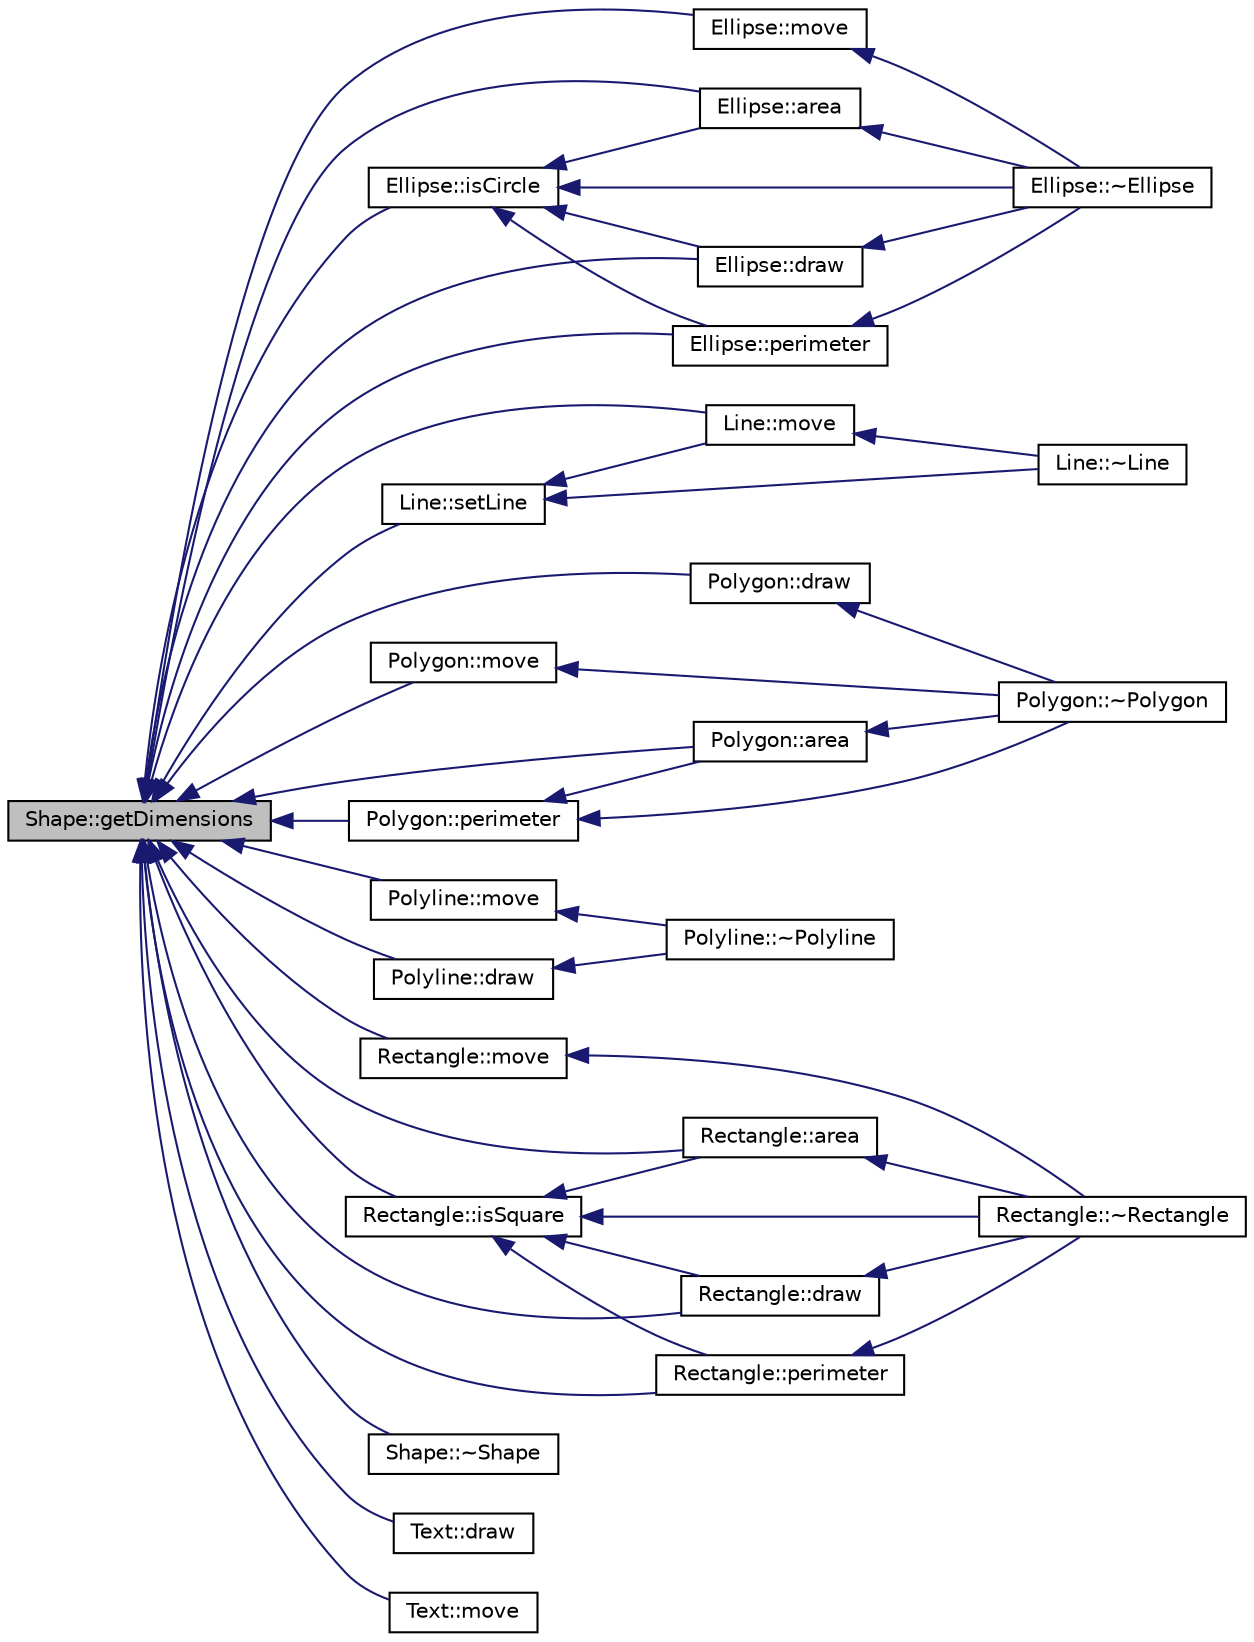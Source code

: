 digraph "Shape::getDimensions"
{
  edge [fontname="Helvetica",fontsize="10",labelfontname="Helvetica",labelfontsize="10"];
  node [fontname="Helvetica",fontsize="10",shape=record];
  rankdir="LR";
  Node1 [label="Shape::getDimensions",height=0.2,width=0.4,color="black", fillcolor="grey75", style="filled", fontcolor="black"];
  Node1 -> Node2 [dir="back",color="midnightblue",fontsize="10",style="solid",fontname="Helvetica"];
  Node2 [label="Ellipse::draw",height=0.2,width=0.4,color="black", fillcolor="white", style="filled",URL="$classEllipse.html#af1c5e06340b2df41aaf7de216ea62577",tooltip="Method draw: Class Ellipse  This method will draw an ellipse on the canvas. Returns nothing..."];
  Node2 -> Node3 [dir="back",color="midnightblue",fontsize="10",style="solid",fontname="Helvetica"];
  Node3 [label="Ellipse::~Ellipse",height=0.2,width=0.4,color="black", fillcolor="white", style="filled",URL="$classEllipse.html#a94271a8a2b16101a52491b7e81e28547",tooltip="Destructor ~Ellipse: Class Ellipse  Destructs the ellipse object.  PRE-CONDITIONS <none> ..."];
  Node1 -> Node4 [dir="back",color="midnightblue",fontsize="10",style="solid",fontname="Helvetica"];
  Node4 [label="Ellipse::move",height=0.2,width=0.4,color="black", fillcolor="white", style="filled",URL="$classEllipse.html#ad157c6d594be45c4cc23d4053b839baa",tooltip="Method move: Class Ellipse  This method will move an ellipse using the integer array passed as a para..."];
  Node4 -> Node3 [dir="back",color="midnightblue",fontsize="10",style="solid",fontname="Helvetica"];
  Node1 -> Node5 [dir="back",color="midnightblue",fontsize="10",style="solid",fontname="Helvetica"];
  Node5 [label="Ellipse::perimeter",height=0.2,width=0.4,color="black", fillcolor="white", style="filled",URL="$classEllipse.html#a989be9728c47165cb371583d95276616",tooltip="Method perimeter: Class Ellipse  This virtual method will calculate the perimeter of an ellipse..."];
  Node5 -> Node3 [dir="back",color="midnightblue",fontsize="10",style="solid",fontname="Helvetica"];
  Node1 -> Node6 [dir="back",color="midnightblue",fontsize="10",style="solid",fontname="Helvetica"];
  Node6 [label="Ellipse::area",height=0.2,width=0.4,color="black", fillcolor="white", style="filled",URL="$classEllipse.html#adc035e56be53308cbd3557c9df732670",tooltip="Method area: Class Ellipse  This virtual method will calculate the area of a ellipse, which is always zero.  PRE-CONDITIONS <none> "];
  Node6 -> Node3 [dir="back",color="midnightblue",fontsize="10",style="solid",fontname="Helvetica"];
  Node1 -> Node7 [dir="back",color="midnightblue",fontsize="10",style="solid",fontname="Helvetica"];
  Node7 [label="Ellipse::isCircle",height=0.2,width=0.4,color="black", fillcolor="white", style="filled",URL="$classEllipse.html#aeeae8b905e6e3a773d5ca6f693048e1f",tooltip="Method isCircle: Class Ellipse  This method will check if a ellipse is also a circle. Returns bool value.  PRE-CONDITIONS <none> "];
  Node7 -> Node2 [dir="back",color="midnightblue",fontsize="10",style="solid",fontname="Helvetica"];
  Node7 -> Node5 [dir="back",color="midnightblue",fontsize="10",style="solid",fontname="Helvetica"];
  Node7 -> Node6 [dir="back",color="midnightblue",fontsize="10",style="solid",fontname="Helvetica"];
  Node7 -> Node3 [dir="back",color="midnightblue",fontsize="10",style="solid",fontname="Helvetica"];
  Node1 -> Node8 [dir="back",color="midnightblue",fontsize="10",style="solid",fontname="Helvetica"];
  Node8 [label="Line::setLine",height=0.2,width=0.4,color="black", fillcolor="white", style="filled",URL="$classLine.html#acd74708184a645a711d19209cfd45b47",tooltip="Method setLine: Class Line  This method will set the line using the points saved privately in Line..."];
  Node8 -> Node9 [dir="back",color="midnightblue",fontsize="10",style="solid",fontname="Helvetica"];
  Node9 [label="Line::move",height=0.2,width=0.4,color="black", fillcolor="white", style="filled",URL="$classLine.html#acb7d2077deceacc5525125c04435a0e8",tooltip="Method move: Class Line  This method will move a line using the integer array passed as a parameter t..."];
  Node9 -> Node10 [dir="back",color="midnightblue",fontsize="10",style="solid",fontname="Helvetica"];
  Node10 [label="Line::~Line",height=0.2,width=0.4,color="black", fillcolor="white", style="filled",URL="$classLine.html#aabe85f48d22d92b62257091f48174fac",tooltip="Destructor ~Line: Class Line  Destructs the line object.  PRE-CONDITIONS <none> "];
  Node8 -> Node10 [dir="back",color="midnightblue",fontsize="10",style="solid",fontname="Helvetica"];
  Node1 -> Node9 [dir="back",color="midnightblue",fontsize="10",style="solid",fontname="Helvetica"];
  Node1 -> Node11 [dir="back",color="midnightblue",fontsize="10",style="solid",fontname="Helvetica"];
  Node11 [label="Polygon::draw",height=0.2,width=0.4,color="black", fillcolor="white", style="filled",URL="$classPolygon.html#a23f848986c18b1e1cb7651535ce9d5a3",tooltip="Method draw: Class Polygon  This virtual method will draw a polygon on the canvas. Returns nothing.  PRE-CONDITIONS <none> "];
  Node11 -> Node12 [dir="back",color="midnightblue",fontsize="10",style="solid",fontname="Helvetica"];
  Node12 [label="Polygon::~Polygon",height=0.2,width=0.4,color="black", fillcolor="white", style="filled",URL="$classPolygon.html#ace39c67107966db12e13a183f496c3b0",tooltip="Destructor ~Polygon: Class Polygon  Destructs the polygon object.  PRE-CONDITIONS <none> ..."];
  Node1 -> Node13 [dir="back",color="midnightblue",fontsize="10",style="solid",fontname="Helvetica"];
  Node13 [label="Polygon::move",height=0.2,width=0.4,color="black", fillcolor="white", style="filled",URL="$classPolygon.html#a64214cb8f2bd677034b157ef10a59a36",tooltip="Method move: Class Polygon  This virtual method will move a polygon on the canvas. Returns nothing.  PRE-CONDITIONS int[] - array of integers holding coordinates. "];
  Node13 -> Node12 [dir="back",color="midnightblue",fontsize="10",style="solid",fontname="Helvetica"];
  Node1 -> Node14 [dir="back",color="midnightblue",fontsize="10",style="solid",fontname="Helvetica"];
  Node14 [label="Polygon::perimeter",height=0.2,width=0.4,color="black", fillcolor="white", style="filled",URL="$classPolygon.html#a3d0912c1640636dc24af3da2e70e48fa",tooltip="Method perimeter: Class Polygon  This virtual method will calculate the perimeter of a polygon and re..."];
  Node14 -> Node15 [dir="back",color="midnightblue",fontsize="10",style="solid",fontname="Helvetica"];
  Node15 [label="Polygon::area",height=0.2,width=0.4,color="black", fillcolor="white", style="filled",URL="$classPolygon.html#a87cfa4190dfebb9c7c8a9a0355684942",tooltip="Method area: Class Polygon  This virtual method will calculate the area of a polygon and return the a..."];
  Node15 -> Node12 [dir="back",color="midnightblue",fontsize="10",style="solid",fontname="Helvetica"];
  Node14 -> Node12 [dir="back",color="midnightblue",fontsize="10",style="solid",fontname="Helvetica"];
  Node1 -> Node15 [dir="back",color="midnightblue",fontsize="10",style="solid",fontname="Helvetica"];
  Node1 -> Node16 [dir="back",color="midnightblue",fontsize="10",style="solid",fontname="Helvetica"];
  Node16 [label="Polyline::draw",height=0.2,width=0.4,color="black", fillcolor="white", style="filled",URL="$classPolyline.html#ae9869057dc8ab996141ca90ed080bf63",tooltip="Method draw: Class Polyline  This method will draw a polyline using the QPoint pointer stored in Poly..."];
  Node16 -> Node17 [dir="back",color="midnightblue",fontsize="10",style="solid",fontname="Helvetica"];
  Node17 [label="Polyline::~Polyline",height=0.2,width=0.4,color="black", fillcolor="white", style="filled",URL="$classPolyline.html#a1d23947e9e7e153e2404ea5bfc4c79e5",tooltip="Destructor ~Polyline: Class Polyline  Destructs the polyline object.  PRE-CONDITIONS <none> ..."];
  Node1 -> Node18 [dir="back",color="midnightblue",fontsize="10",style="solid",fontname="Helvetica"];
  Node18 [label="Polyline::move",height=0.2,width=0.4,color="black", fillcolor="white", style="filled",URL="$classPolyline.html#a8f6d6d9d1096b9abb32a727991cd706c",tooltip="Method move: Class Polyline  This method will move a polyline using the integer array passed as a par..."];
  Node18 -> Node17 [dir="back",color="midnightblue",fontsize="10",style="solid",fontname="Helvetica"];
  Node1 -> Node19 [dir="back",color="midnightblue",fontsize="10",style="solid",fontname="Helvetica"];
  Node19 [label="Rectangle::draw",height=0.2,width=0.4,color="black", fillcolor="white", style="filled",URL="$classRectangle.html#ab29376c2eef482411eeb94721bf8b8e4",tooltip="Method draw: Class Rectangle  This method will draw a Rectangle on the canvas. Returns nothing..."];
  Node19 -> Node20 [dir="back",color="midnightblue",fontsize="10",style="solid",fontname="Helvetica"];
  Node20 [label="Rectangle::~Rectangle",height=0.2,width=0.4,color="black", fillcolor="white", style="filled",URL="$classRectangle.html#a494c076b13aadf26efdce07d23c61ddd",tooltip="Destructor ~Rectangle: Class Rectangle  Destructs the rectangle object.  PRE-CONDITIONS <none> ..."];
  Node1 -> Node21 [dir="back",color="midnightblue",fontsize="10",style="solid",fontname="Helvetica"];
  Node21 [label="Rectangle::move",height=0.2,width=0.4,color="black", fillcolor="white", style="filled",URL="$classRectangle.html#ae06cf397b0d56127816836f6f9f63253",tooltip="Method move: Class Rectangle  This method will move a Rectangle on the canvas. Returns nothing..."];
  Node21 -> Node20 [dir="back",color="midnightblue",fontsize="10",style="solid",fontname="Helvetica"];
  Node1 -> Node22 [dir="back",color="midnightblue",fontsize="10",style="solid",fontname="Helvetica"];
  Node22 [label="Rectangle::perimeter",height=0.2,width=0.4,color="black", fillcolor="white", style="filled",URL="$classRectangle.html#a780c7f267cdd4bc530722ec539482b91",tooltip="Method perimeter: Class Rectangle  This virtual method will calculate the perimeter of a Rectangle..."];
  Node22 -> Node20 [dir="back",color="midnightblue",fontsize="10",style="solid",fontname="Helvetica"];
  Node1 -> Node23 [dir="back",color="midnightblue",fontsize="10",style="solid",fontname="Helvetica"];
  Node23 [label="Rectangle::area",height=0.2,width=0.4,color="black", fillcolor="white", style="filled",URL="$classRectangle.html#aa1ec8bdef1152a1010c9e6de5c58c28b",tooltip="Method area: Class Rectangle  This virtual method will calculate the area of a Rectangle, which multiplies the width by the height.  PRE-CONDITIONS <none> "];
  Node23 -> Node20 [dir="back",color="midnightblue",fontsize="10",style="solid",fontname="Helvetica"];
  Node1 -> Node24 [dir="back",color="midnightblue",fontsize="10",style="solid",fontname="Helvetica"];
  Node24 [label="Rectangle::isSquare",height=0.2,width=0.4,color="black", fillcolor="white", style="filled",URL="$classRectangle.html#a58c892d7b46615ac694d7041b0dfc2e3",tooltip="Method isSquare: Class Rectangle  This method will check if a rectangle is also a square..."];
  Node24 -> Node19 [dir="back",color="midnightblue",fontsize="10",style="solid",fontname="Helvetica"];
  Node24 -> Node22 [dir="back",color="midnightblue",fontsize="10",style="solid",fontname="Helvetica"];
  Node24 -> Node23 [dir="back",color="midnightblue",fontsize="10",style="solid",fontname="Helvetica"];
  Node24 -> Node20 [dir="back",color="midnightblue",fontsize="10",style="solid",fontname="Helvetica"];
  Node1 -> Node25 [dir="back",color="midnightblue",fontsize="10",style="solid",fontname="Helvetica"];
  Node25 [label="Shape::~Shape",height=0.2,width=0.4,color="black", fillcolor="white", style="filled",URL="$classShape.html#ac3b9fc48965274893f25b18aa14ba665",tooltip="Destructor ~Shape: Class Shape  Destructs the shape object.  PRE-CONDITIONS <none> ..."];
  Node1 -> Node26 [dir="back",color="midnightblue",fontsize="10",style="solid",fontname="Helvetica"];
  Node26 [label="Text::draw",height=0.2,width=0.4,color="black", fillcolor="white", style="filled",URL="$classText.html#a727645bc28906eb4f593beb140a9ccc3",tooltip="draws the text "];
  Node1 -> Node27 [dir="back",color="midnightblue",fontsize="10",style="solid",fontname="Helvetica"];
  Node27 [label="Text::move",height=0.2,width=0.4,color="black", fillcolor="white", style="filled",URL="$classText.html#a03c3179e457655187932647b7db98da7",tooltip="moves the text "];
}
